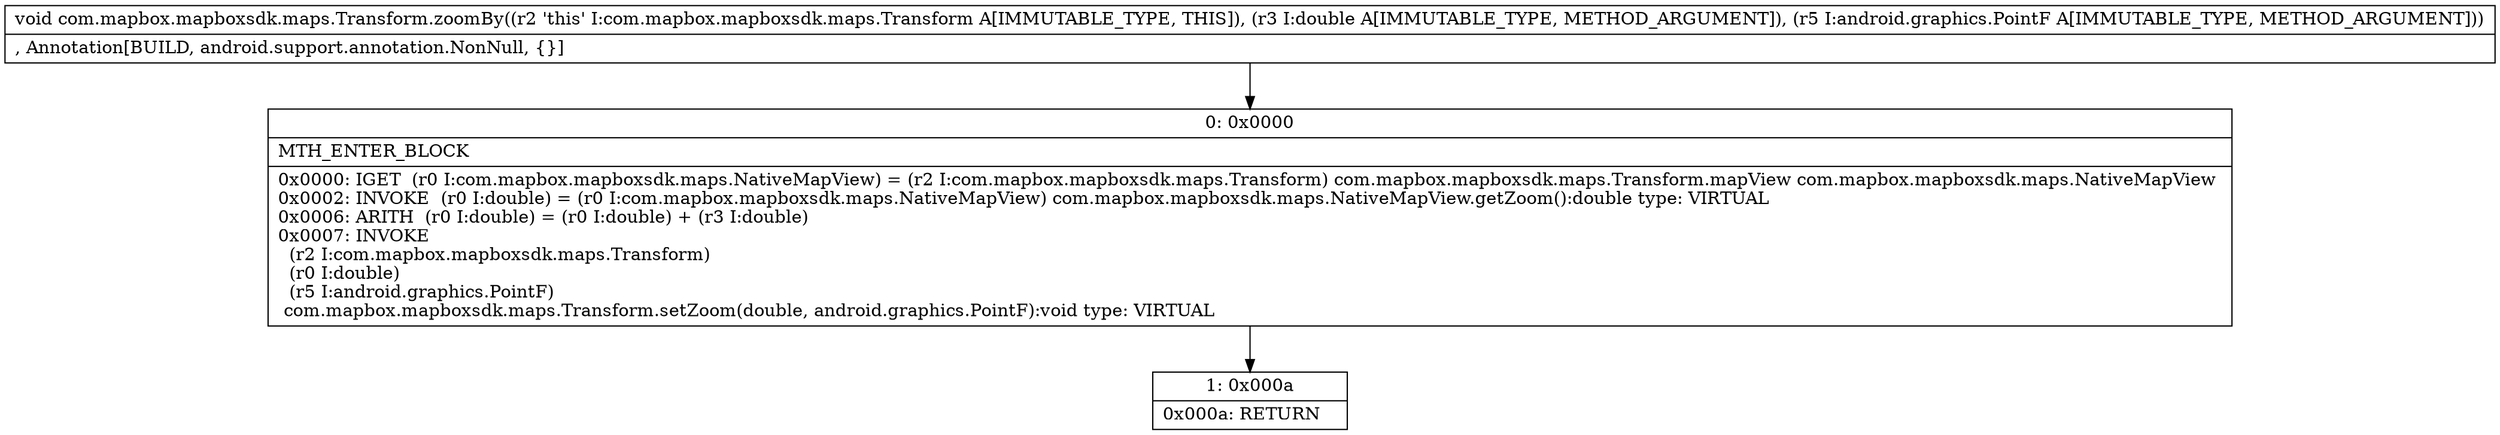 digraph "CFG forcom.mapbox.mapboxsdk.maps.Transform.zoomBy(DLandroid\/graphics\/PointF;)V" {
Node_0 [shape=record,label="{0\:\ 0x0000|MTH_ENTER_BLOCK\l|0x0000: IGET  (r0 I:com.mapbox.mapboxsdk.maps.NativeMapView) = (r2 I:com.mapbox.mapboxsdk.maps.Transform) com.mapbox.mapboxsdk.maps.Transform.mapView com.mapbox.mapboxsdk.maps.NativeMapView \l0x0002: INVOKE  (r0 I:double) = (r0 I:com.mapbox.mapboxsdk.maps.NativeMapView) com.mapbox.mapboxsdk.maps.NativeMapView.getZoom():double type: VIRTUAL \l0x0006: ARITH  (r0 I:double) = (r0 I:double) + (r3 I:double) \l0x0007: INVOKE  \l  (r2 I:com.mapbox.mapboxsdk.maps.Transform)\l  (r0 I:double)\l  (r5 I:android.graphics.PointF)\l com.mapbox.mapboxsdk.maps.Transform.setZoom(double, android.graphics.PointF):void type: VIRTUAL \l}"];
Node_1 [shape=record,label="{1\:\ 0x000a|0x000a: RETURN   \l}"];
MethodNode[shape=record,label="{void com.mapbox.mapboxsdk.maps.Transform.zoomBy((r2 'this' I:com.mapbox.mapboxsdk.maps.Transform A[IMMUTABLE_TYPE, THIS]), (r3 I:double A[IMMUTABLE_TYPE, METHOD_ARGUMENT]), (r5 I:android.graphics.PointF A[IMMUTABLE_TYPE, METHOD_ARGUMENT]))  | , Annotation[BUILD, android.support.annotation.NonNull, \{\}]\l}"];
MethodNode -> Node_0;
Node_0 -> Node_1;
}

